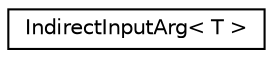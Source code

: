 digraph "Graphical Class Hierarchy"
{
 // LATEX_PDF_SIZE
  edge [fontname="Helvetica",fontsize="10",labelfontname="Helvetica",labelfontsize="10"];
  node [fontname="Helvetica",fontsize="10",shape=record];
  rankdir="LR";
  Node0 [label="IndirectInputArg\< T \>",height=0.2,width=0.4,color="black", fillcolor="white", style="filled",URL="$structarm__gemm_1_1_indirect_input_arg.xhtml",tooltip=" "];
}
